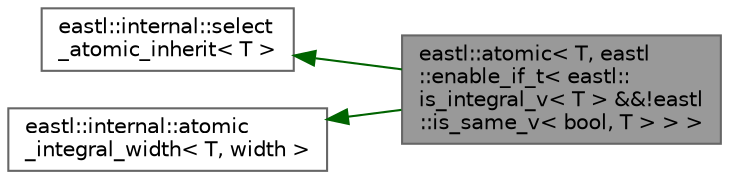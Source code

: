 digraph "eastl::atomic&lt; T, eastl::enable_if_t&lt; eastl::is_integral_v&lt; T &gt; &amp;&amp;!eastl::is_same_v&lt; bool, T &gt; &gt; &gt;"
{
 // LATEX_PDF_SIZE
  bgcolor="transparent";
  edge [fontname=Helvetica,fontsize=10,labelfontname=Helvetica,labelfontsize=10];
  node [fontname=Helvetica,fontsize=10,shape=box,height=0.2,width=0.4];
  rankdir="LR";
  Node1 [id="Node000001",label="eastl::atomic\< T, eastl\l::enable_if_t\< eastl::\lis_integral_v\< T \> &&!eastl\l::is_same_v\< bool, T \> \> \>",height=0.2,width=0.4,color="gray40", fillcolor="grey60", style="filled", fontcolor="black",tooltip=" "];
  Node2 -> Node1 [id="edge1_Node000001_Node000002",dir="back",color="darkgreen",style="solid",tooltip=" "];
  Node2 [id="Node000002",label="eastl::internal::select\l_atomic_inherit\< T \>",height=0.2,width=0.4,color="gray40", fillcolor="white", style="filled",tooltip=" "];
  Node3 -> Node1 [id="edge2_Node000001_Node000003",dir="back",color="darkgreen",style="solid",tooltip=" "];
  Node3 [id="Node000003",label="eastl::internal::atomic\l_integral_width\< T, width \>",height=0.2,width=0.4,color="gray40", fillcolor="white", style="filled",URL="$structeastl_1_1internal_1_1atomic__integral__width.html",tooltip=" "];
}
